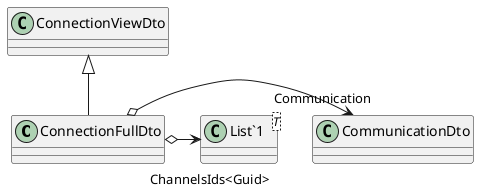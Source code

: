 @startuml
class ConnectionFullDto {
}
class "List`1"<T> {
}
ConnectionViewDto <|-- ConnectionFullDto
ConnectionFullDto o-> "Communication" CommunicationDto
ConnectionFullDto o-> "ChannelsIds<Guid>" "List`1"
@enduml

